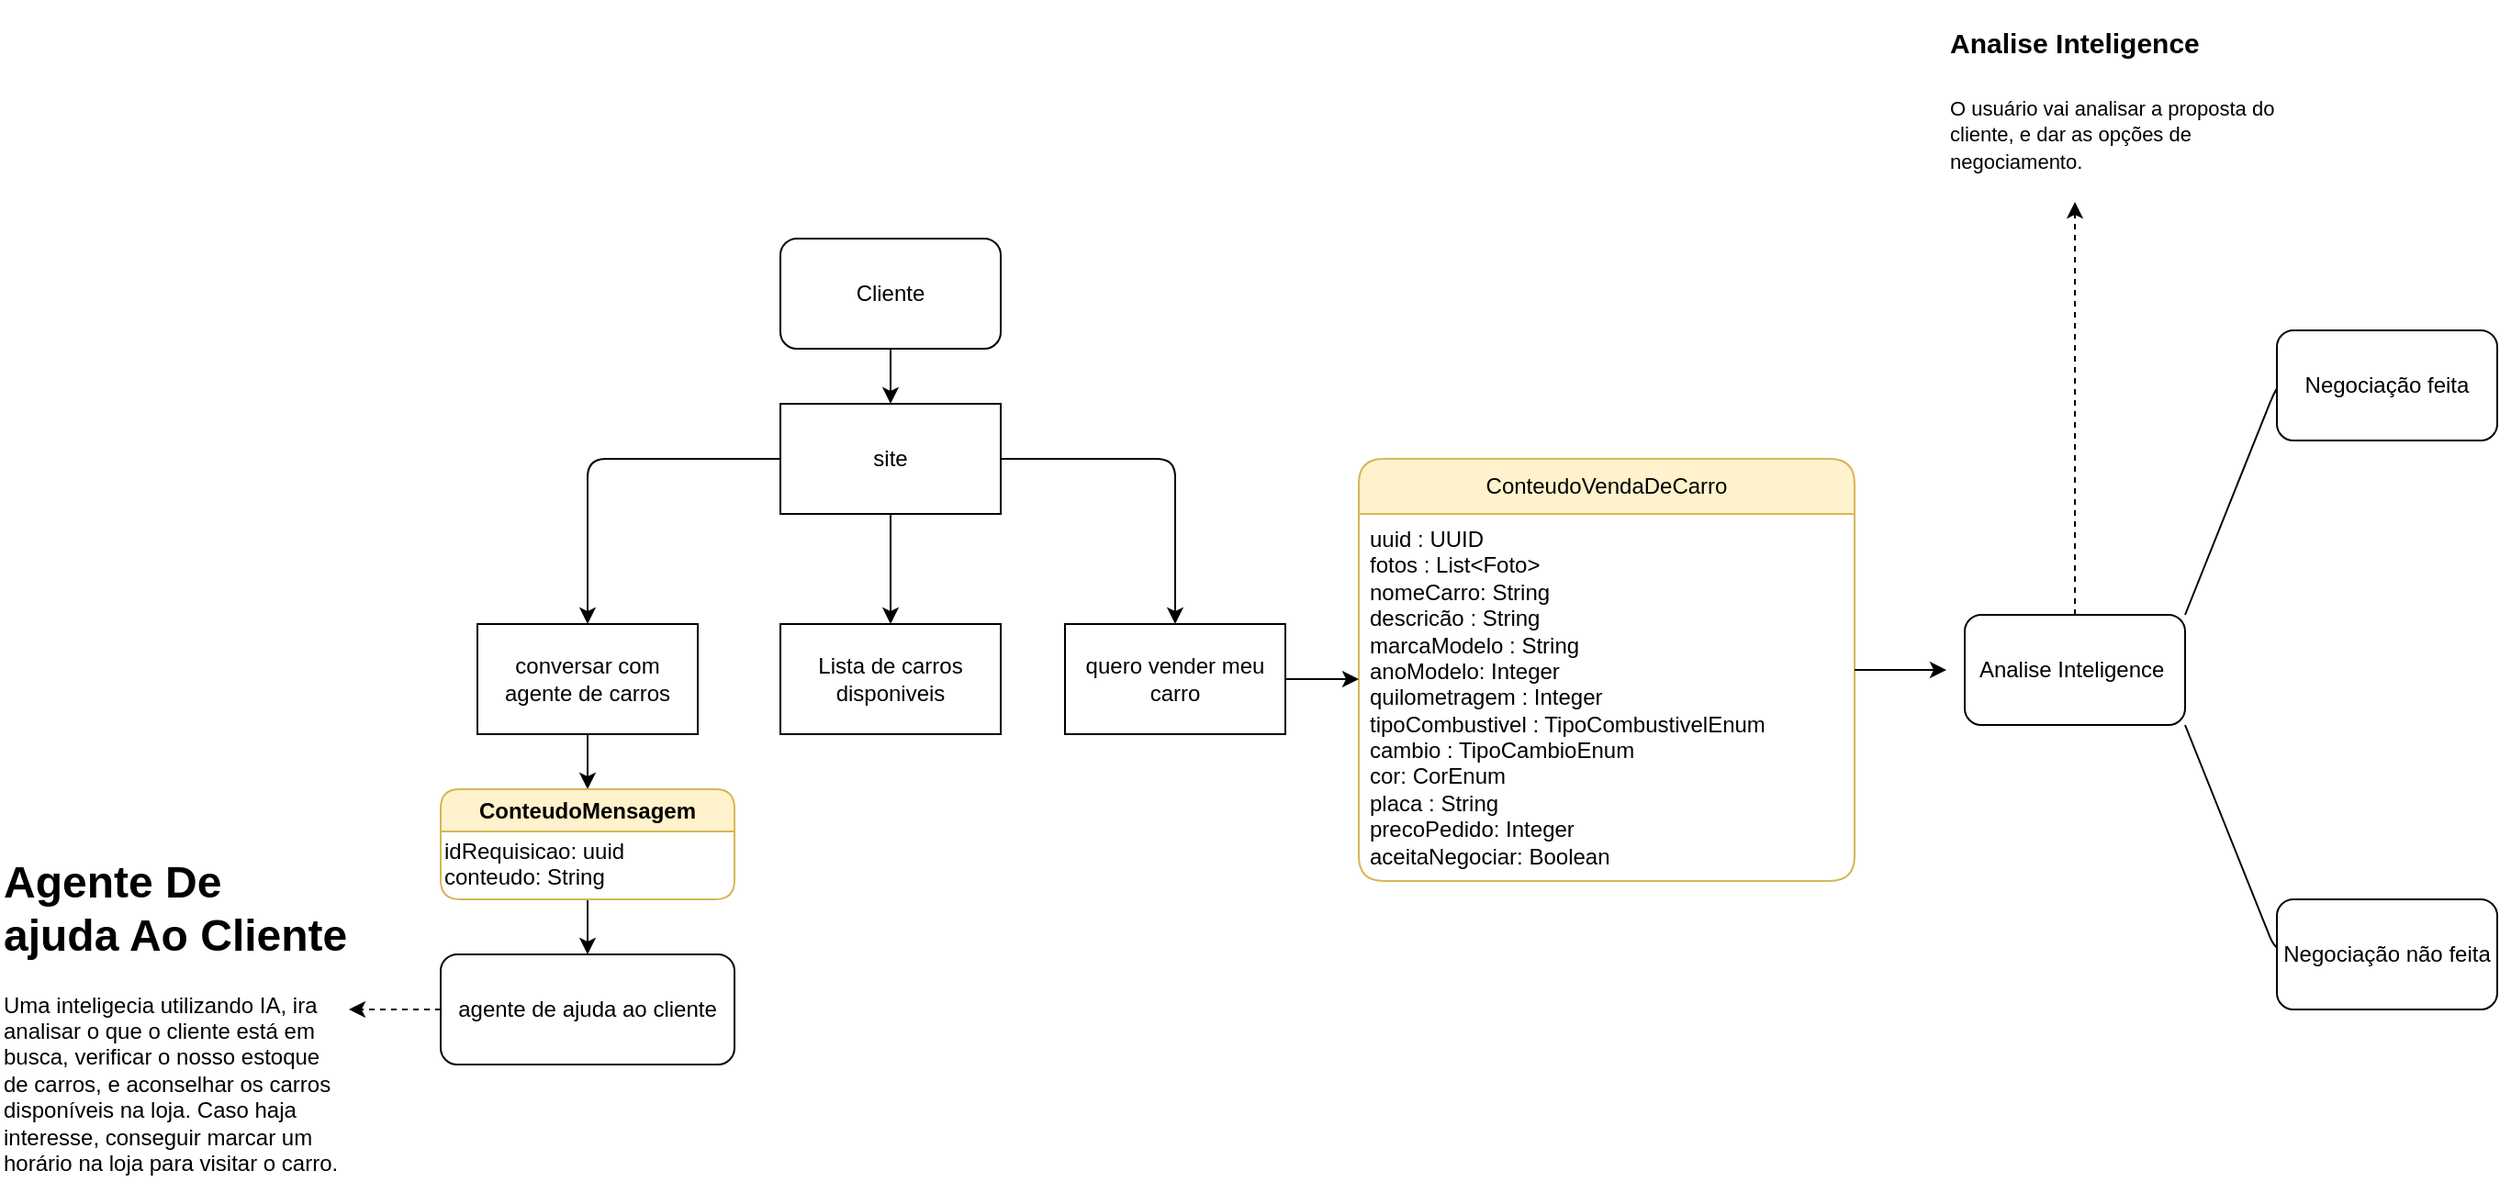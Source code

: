 <mxfile>
    <diagram id="mwO3cHVXU0J07Azhgd6U" name="Page-1">
        <mxGraphModel dx="1887" dy="1134" grid="1" gridSize="10" guides="1" tooltips="1" connect="1" arrows="1" fold="1" page="1" pageScale="1" pageWidth="850" pageHeight="1100" math="0" shadow="0">
            <root>
                <mxCell id="0"/>
                <mxCell id="1" parent="0"/>
                <mxCell id="4" style="edgeStyle=none;html=1;" edge="1" parent="1" source="2" target="3">
                    <mxGeometry relative="1" as="geometry"/>
                </mxCell>
                <mxCell id="2" value="Cliente" style="rounded=1;whiteSpace=wrap;html=1;" vertex="1" parent="1">
                    <mxGeometry x="365" y="260" width="120" height="60" as="geometry"/>
                </mxCell>
                <mxCell id="8" style="edgeStyle=none;html=1;" edge="1" parent="1" source="3" target="6">
                    <mxGeometry relative="1" as="geometry"/>
                </mxCell>
                <mxCell id="9" style="edgeStyle=none;html=1;entryX=0.5;entryY=0;entryDx=0;entryDy=0;" edge="1" parent="1" source="3" target="5">
                    <mxGeometry relative="1" as="geometry">
                        <Array as="points">
                            <mxPoint x="260" y="380"/>
                        </Array>
                    </mxGeometry>
                </mxCell>
                <mxCell id="11" style="edgeStyle=none;html=1;entryX=0.5;entryY=0;entryDx=0;entryDy=0;" edge="1" parent="1" source="3" target="7">
                    <mxGeometry relative="1" as="geometry">
                        <Array as="points">
                            <mxPoint x="580" y="380"/>
                        </Array>
                    </mxGeometry>
                </mxCell>
                <mxCell id="3" value="site" style="rounded=0;whiteSpace=wrap;html=1;fillStyle=auto;" vertex="1" parent="1">
                    <mxGeometry x="365" y="350" width="120" height="60" as="geometry"/>
                </mxCell>
                <mxCell id="34" style="edgeStyle=none;html=1;entryX=0.5;entryY=0;entryDx=0;entryDy=0;" edge="1" parent="1" source="5" target="32">
                    <mxGeometry relative="1" as="geometry"/>
                </mxCell>
                <mxCell id="5" value="conversar com agente de carros" style="rounded=0;whiteSpace=wrap;html=1;" vertex="1" parent="1">
                    <mxGeometry x="200" y="470" width="120" height="60" as="geometry"/>
                </mxCell>
                <mxCell id="6" value="Lista de carros disponiveis" style="rounded=0;whiteSpace=wrap;html=1;" vertex="1" parent="1">
                    <mxGeometry x="365" y="470" width="120" height="60" as="geometry"/>
                </mxCell>
                <mxCell id="7" value="quero vender meu carro" style="rounded=0;whiteSpace=wrap;html=1;" vertex="1" parent="1">
                    <mxGeometry x="520" y="470" width="120" height="60" as="geometry"/>
                </mxCell>
                <mxCell id="14" value="ConteudoVendaDeCarro" style="swimlane;fontStyle=0;childLayout=stackLayout;horizontal=1;startSize=30;horizontalStack=0;resizeParent=1;resizeParentMax=0;resizeLast=0;collapsible=1;marginBottom=0;whiteSpace=wrap;html=1;fillColor=#fff2cc;strokeColor=#d6b656;rounded=1;" vertex="1" parent="1">
                    <mxGeometry x="680" y="380" width="270" height="230" as="geometry">
                        <mxRectangle x="520" y="570" width="110" height="30" as="alternateBounds"/>
                    </mxGeometry>
                </mxCell>
                <mxCell id="15" value="&lt;div&gt;uuid : UUID&lt;/div&gt;fotos : List&amp;lt;Foto&amp;gt;&lt;div&gt;nomeCarro: String&lt;/div&gt;&lt;div&gt;descricão : String&lt;/div&gt;&lt;div&gt;marcaModelo : String&lt;/div&gt;&lt;div&gt;anoModelo: Integer&lt;/div&gt;&lt;div&gt;quilometragem : Integer&lt;/div&gt;&lt;div&gt;tipoCombustivel : TipoCombustivelEnum&lt;/div&gt;&lt;div&gt;cambio : TipoCambioEnum&lt;/div&gt;&lt;div&gt;cor: CorEnum&lt;/div&gt;&lt;div&gt;placa : String&lt;/div&gt;&lt;div&gt;precoPedido: Integer&lt;/div&gt;&lt;div&gt;aceitaNegociar: Boolean&lt;/div&gt;" style="text;strokeColor=none;fillColor=none;align=left;verticalAlign=middle;spacingLeft=4;spacingRight=4;overflow=hidden;points=[[0,0.5],[1,0.5]];portConstraint=eastwest;rotatable=0;whiteSpace=wrap;html=1;" vertex="1" parent="14">
                    <mxGeometry y="30" width="270" height="200" as="geometry"/>
                </mxCell>
                <mxCell id="18" style="edgeStyle=none;html=1;" edge="1" parent="1" source="7">
                    <mxGeometry relative="1" as="geometry">
                        <mxPoint x="680" y="500" as="targetPoint"/>
                        <Array as="points">
                            <mxPoint x="660" y="500"/>
                        </Array>
                    </mxGeometry>
                </mxCell>
                <mxCell id="24" style="edgeStyle=none;html=1;dashed=1;" edge="1" parent="1" source="19">
                    <mxGeometry relative="1" as="geometry">
                        <mxPoint x="1070" y="240" as="targetPoint"/>
                    </mxGeometry>
                </mxCell>
                <mxCell id="26" style="edgeStyle=none;html=1;exitX=1;exitY=0;exitDx=0;exitDy=0;entryX=0;entryY=0.5;entryDx=0;entryDy=0;" edge="1" parent="1" source="19" target="28">
                    <mxGeometry relative="1" as="geometry">
                        <mxPoint x="1260" y="360" as="targetPoint"/>
                        <Array as="points">
                            <mxPoint x="1180" y="340"/>
                            <mxPoint x="1190" y="330"/>
                        </Array>
                    </mxGeometry>
                </mxCell>
                <mxCell id="29" style="edgeStyle=none;html=1;exitX=1;exitY=1;exitDx=0;exitDy=0;" edge="1" parent="1" source="19">
                    <mxGeometry relative="1" as="geometry">
                        <mxPoint x="1270" y="650" as="targetPoint"/>
                        <Array as="points">
                            <mxPoint x="1180" y="650"/>
                        </Array>
                    </mxGeometry>
                </mxCell>
                <mxCell id="19" value="Analise Inteligence&amp;nbsp;" style="rounded=1;whiteSpace=wrap;html=1;" vertex="1" parent="1">
                    <mxGeometry x="1010" y="465" width="120" height="60" as="geometry"/>
                </mxCell>
                <mxCell id="21" style="edgeStyle=none;html=1;" edge="1" parent="1" source="14">
                    <mxGeometry relative="1" as="geometry">
                        <mxPoint x="1000" y="495" as="targetPoint"/>
                    </mxGeometry>
                </mxCell>
                <mxCell id="22" value="&lt;h1 style=&quot;margin-top: 0px;&quot;&gt;&lt;font style=&quot;font-size: 15px;&quot;&gt;Analise Inteligence&lt;/font&gt;&lt;/h1&gt;&lt;p&gt;&lt;font style=&quot;font-size: 11px;&quot;&gt;O usuário vai analisar a proposta do cliente, e dar as opções de negociamento.&lt;/font&gt;&lt;/p&gt;" style="text;html=1;whiteSpace=wrap;overflow=hidden;rounded=0;" vertex="1" parent="1">
                    <mxGeometry x="1000" y="130" width="190" height="120" as="geometry"/>
                </mxCell>
                <mxCell id="28" value="Negociação feita" style="rounded=1;whiteSpace=wrap;html=1;" vertex="1" parent="1">
                    <mxGeometry x="1180" y="310" width="120" height="60" as="geometry"/>
                </mxCell>
                <mxCell id="30" value="Negociação não feita" style="rounded=1;whiteSpace=wrap;html=1;" vertex="1" parent="1">
                    <mxGeometry x="1180" y="620" width="120" height="60" as="geometry"/>
                </mxCell>
                <mxCell id="36" style="edgeStyle=none;html=1;entryX=0.5;entryY=0;entryDx=0;entryDy=0;" edge="1" parent="1" source="32" target="35">
                    <mxGeometry relative="1" as="geometry"/>
                </mxCell>
                <mxCell id="32" value="ConteudoMensagem" style="swimlane;whiteSpace=wrap;html=1;startSize=23;rounded=1;fillColor=#fff2cc;strokeColor=#d6b656;" vertex="1" parent="1">
                    <mxGeometry x="180" y="560" width="160" height="60" as="geometry"/>
                </mxCell>
                <mxCell id="33" value="idRequisicao: uuid&lt;div&gt;conteudo: String&lt;/div&gt;" style="text;html=1;align=left;verticalAlign=top;whiteSpace=wrap;rounded=0;" vertex="1" parent="32">
                    <mxGeometry y="20" width="120" height="40" as="geometry"/>
                </mxCell>
                <mxCell id="38" style="edgeStyle=none;html=1;dashed=1;entryX=1;entryY=0.5;entryDx=0;entryDy=0;" edge="1" parent="1" source="35" target="37">
                    <mxGeometry relative="1" as="geometry">
                        <mxPoint x="80" y="680" as="targetPoint"/>
                    </mxGeometry>
                </mxCell>
                <mxCell id="35" value="agente de ajuda ao cliente" style="rounded=1;whiteSpace=wrap;html=1;" vertex="1" parent="1">
                    <mxGeometry x="180" y="650" width="160" height="60" as="geometry"/>
                </mxCell>
                <mxCell id="37" value="&lt;h1 style=&quot;margin-top: 0px;&quot;&gt;Agente De ajuda Ao Cliente&lt;/h1&gt;&lt;p&gt;Uma inteligecia utilizando IA, ira analisar o que o cliente está em busca, verificar o nosso estoque de carros, e aconselhar os carros disponíveis na loja. Caso haja interesse, conseguir marcar um horário na loja para visitar o carro.&lt;/p&gt;" style="text;html=1;whiteSpace=wrap;overflow=hidden;rounded=0;" vertex="1" parent="1">
                    <mxGeometry x="-60" y="590" width="190" height="180" as="geometry"/>
                </mxCell>
            </root>
        </mxGraphModel>
    </diagram>
</mxfile>